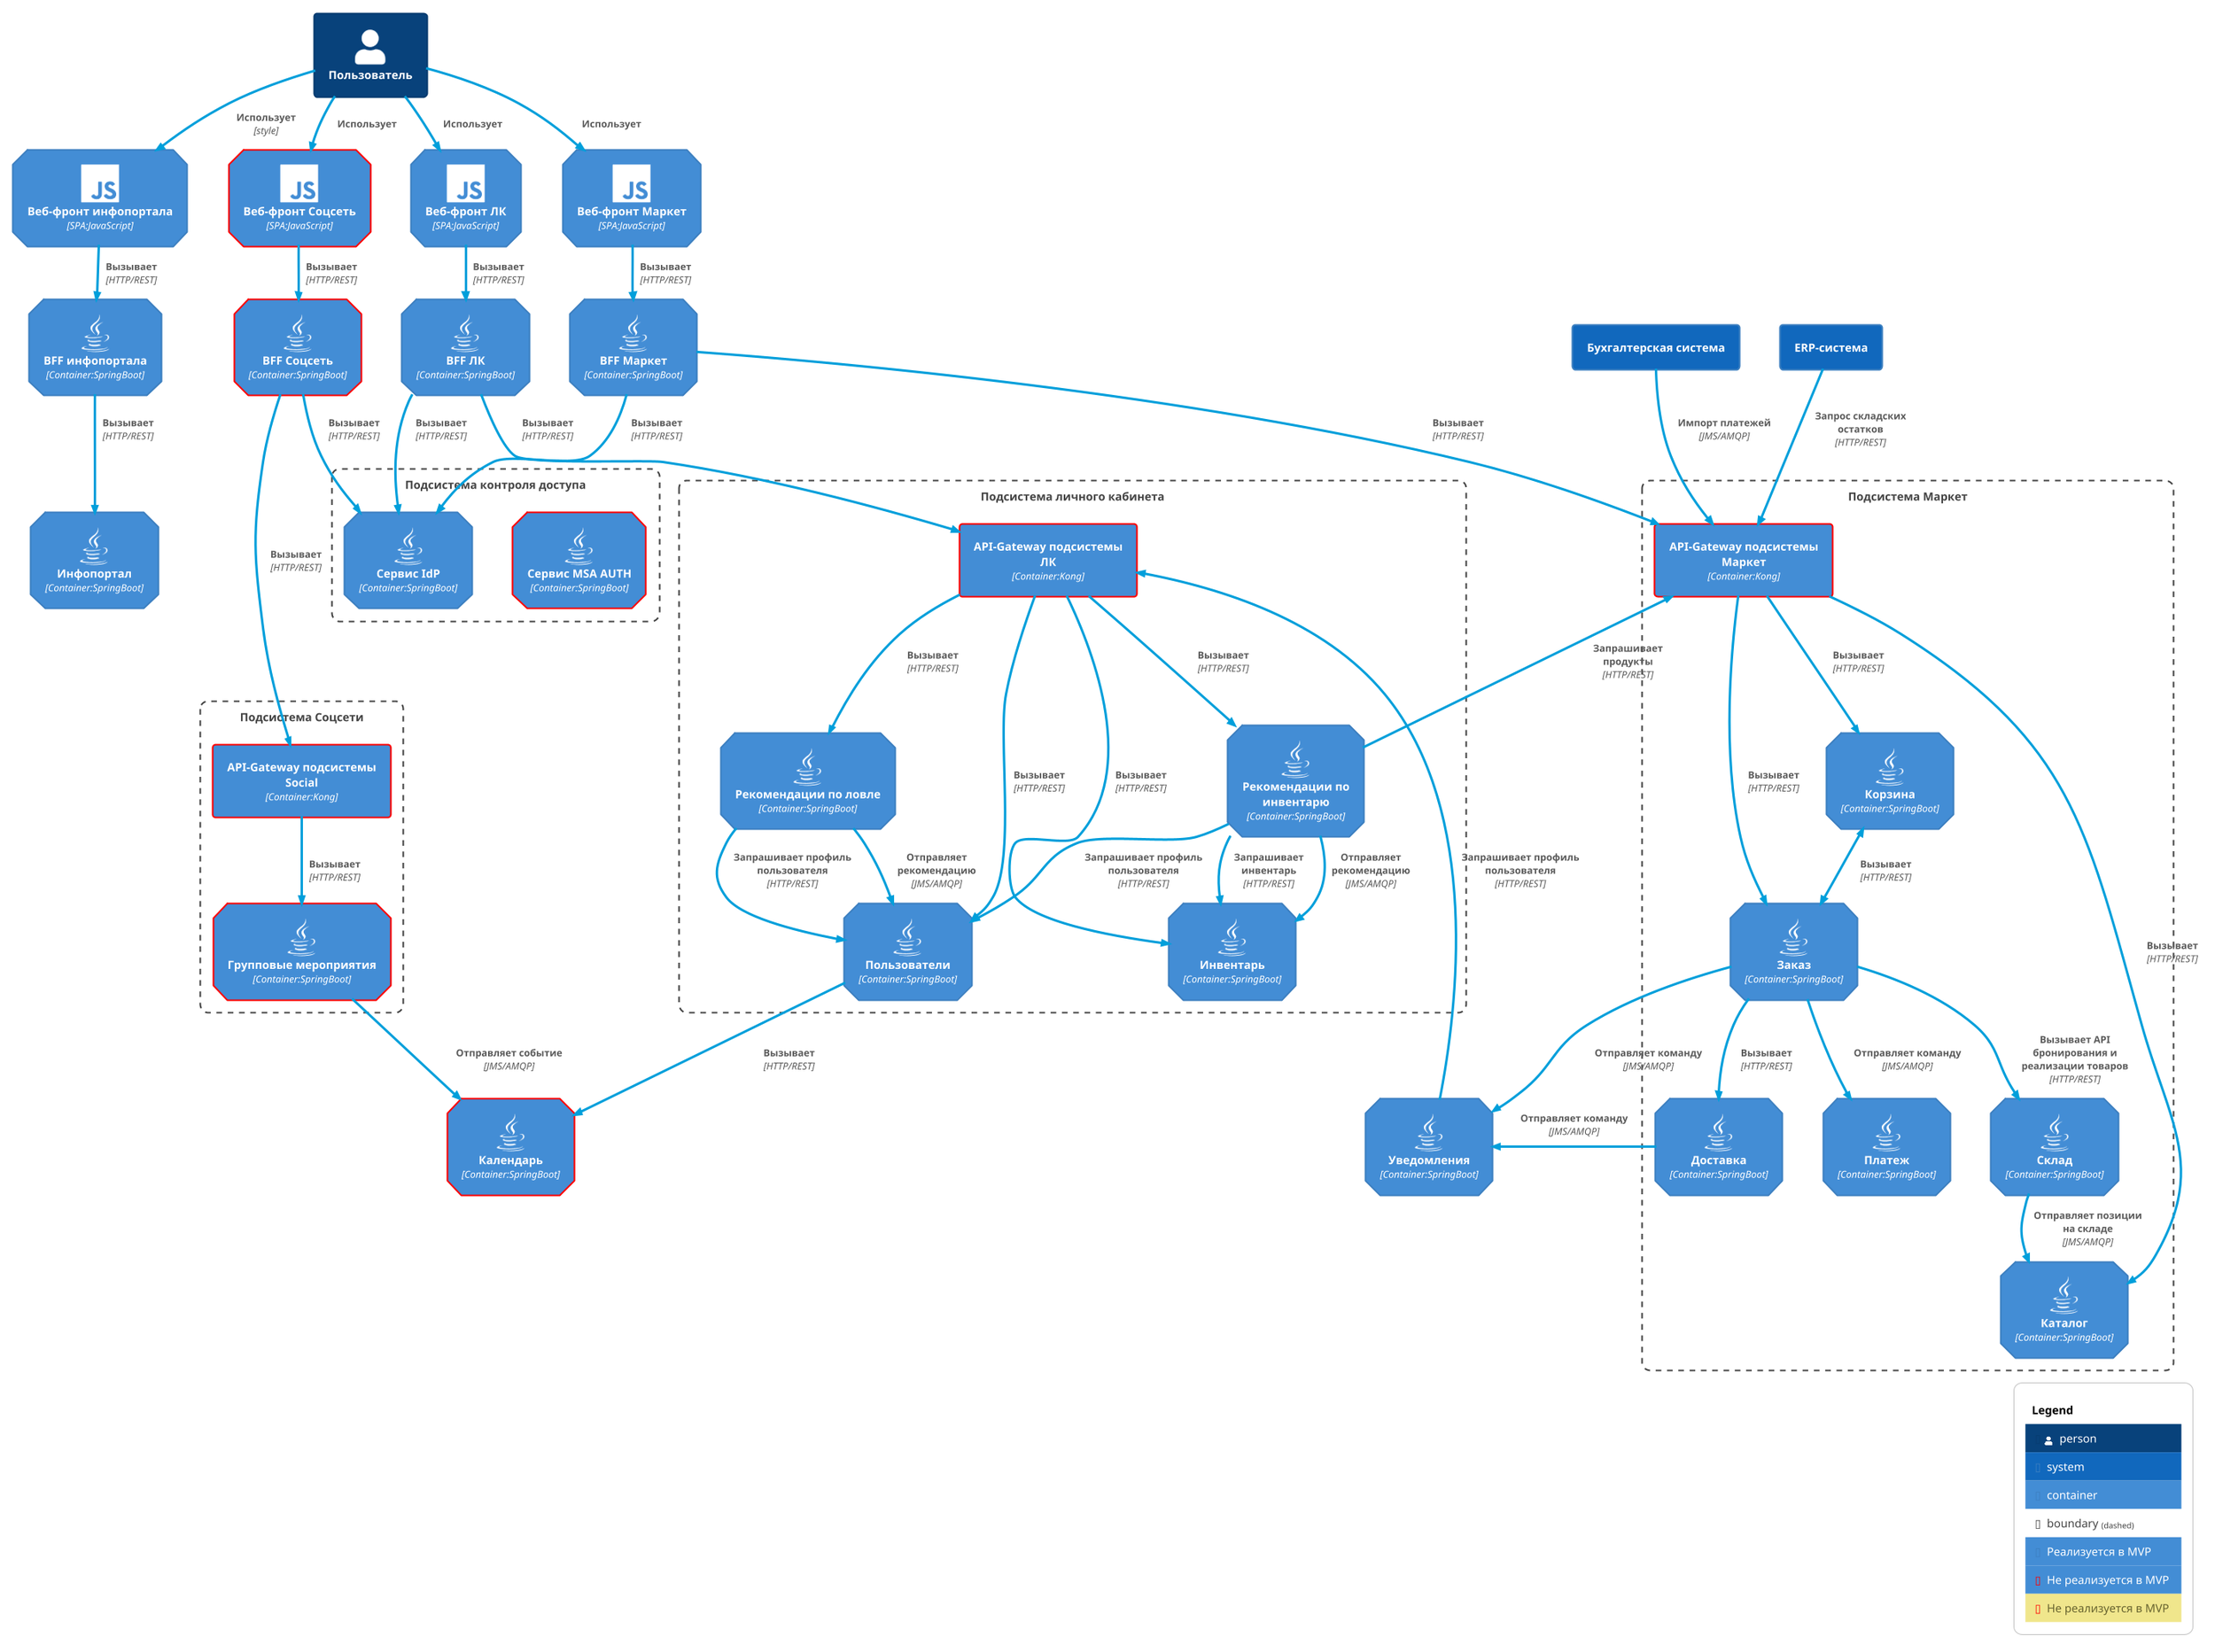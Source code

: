 @startuml
!include <C4/C4_Container>
!include <tupadr3/devicons2/chrome>
!include <tupadr3/devicons2/java>
!include <tupadr3/devicons2/javascript>

'LAYOUT_WITH_LEGEND()
'LAYOUT_LANDSCAPE()
'LAYOUT_LEFT_RIGHT()
'LAYOUT_TOP_DOWN()

!theme bluegray
skinparam backgroundColor white

HIDE_STEREOTYPE()

' If spaces are requested in the legend, legend text with space has to be defined (incl. all other additional details)
AddContainerTag("microService", $shape=EightSidedShape(), $legendText="Реализуется в MVP")
AddContainerTag("microServiceToBe", $shape=EightSidedShape(), $legendText="Не реализуется в MVP", $borderColor="red")
AddElementTag("serviceToBe", $legendText="Не реализуется в MVP", $borderColor="red")

'skinparam linetype ortho
'skinparam linetype polyline

'skinparam defaultFontSize 25
'skinparam arrowFontSize 20

skinparam nodesep 50
skinparam ranksep 10

Person(person, "Пользователь")
Container(WEB_UI_INFO, "Веб-фронт инфопортала", "SPA:JavaScript", $tags="microService", $sprite="javascript")
Container(WEB_UI_LK, "Веб-фронт ЛК", "SPA:JavaScript", $tags="microService", $sprite="javascript")
Container(WEB_UI_MARKET, "Веб-фронт Маркет", "SPA:JavaScript", $tags="microService", $sprite="javascript")
Container(WEB_UI_SOCIAL, "Веб-фронт Соцсеть", "SPA:JavaScript", $tags="microServiceToBe", $sprite="javascript")

Container(BFF_INFO, "BFF инфопортала", "Container:SpringBoot", $tags="microService", $sprite="java")
Container(BFF_LK, "BFF ЛК", "Container:SpringBoot", $tags="microService", $sprite="java")
Container(BFF_MARKET, "BFF Маркет", "Container:SpringBoot", $tags="microService", $sprite="java")
Container(BFF_SOCIAL, "BFF Соцсеть", "Container:SpringBoot", $tags="microServiceToBe", $sprite="java")

Container(CALENDAR, "Календарь", "Container:SpringBoot", $tags="microServiceToBe", $sprite="java")
Container(NOTIFICATION, "Уведомления", "Container:SpringBoot", $tags="microService", $sprite="java")
Container(INFOPORTAL, "Инфопортал", "Container:SpringBoot", $tags="microService", $sprite="java")

Boundary(ACCESS, "Подсистема контроля доступа"){
    Container(AUTH, "Сервис MSA AUTH", "Container:SpringBoot", $tags="microServiceToBe", $sprite="java")
    Container(IDP, "Сервис IdP", "Container:SpringBoot", $tags="microService", $sprite="java")
}

Boundary(LK, "Подсистема личного кабинета"){
    Container(API_Gateway_LK, "API-Gateway подсистемы ЛК", "Container:Kong", $tags="serviceToBe")
    Container(CUSTOMER, "Пользователи", "Container:SpringBoot", $tags="microService", $sprite="java")
    Container(INVENTORY, "Инвентарь", "Container:SpringBoot", $tags="microService", $sprite="java")
    Container(ADVICE_FISHING, "Рекомендации по ловле", "Container:SpringBoot", $tags="microService", $sprite="java")
    Container(ADVICE_INVENTORY, "Рекомендации по инвентарю", "Container:SpringBoot", $tags="microService", $sprite="java")
}

Boundary(MARKET, "Подсистема Маркет"){
    Container(API_Gateway_Market, "API-Gateway подсистемы Маркет", "Container:Kong", $tags="serviceToBe")
    Container(ORDER, "Заказ", "Container:SpringBoot", $tags="microService", $sprite="java")
    Container(CATALOGUE, "Каталог", "Container:SpringBoot", $tags="microService", $sprite="java")
    Container(WAREHOUSE, "Склад", "Container:SpringBoot", $tags="microService", $sprite="java")
    Container(BASKET, "Корзина", "Container:SpringBoot", $tags="microService", $sprite="java")
    Container(DELIVERY, "Доставка", "Container:SpringBoot", $tags="microService", $sprite="java")
    Container(INVOICE, "Платеж", "Container:SpringBoot", $tags="microService", $sprite="java")

    BiRel(BASKET, ORDER, "Вызывает", "HTTP/REST")
    Rel(ORDER, INVOICE, "Отправляет команду", "JMS/AMQP")
    Rel(ORDER, DELIVERY, "Вызывает", "HTTP/REST")
    Rel(ORDER, WAREHOUSE, "Вызывает API бронирования и реализации товаров", "HTTP/REST")
    Rel(WAREHOUSE, CATALOGUE, "Отправляет позиции на складе", "JMS/AMQP")
}

Boundary(SOCIAL, "Подсистема Соцсети"){
    Container(API_Gateway_Social, "API-Gateway подсистемы Social", "Container:Kong", $tags="serviceToBe")
    Container(GROUP_ACTIVITY, "Групповые мероприятия", "Container:SpringBoot", $tags="microServiceToBe", $sprite="java")
}

System(ERP, "ERP-система")
System(BUH, "Бухгалтерская система")

Rel(person, WEB_UI_INFO, "Использует", style)
Rel(person, WEB_UI_LK, "Использует")
Rel(person, WEB_UI_MARKET, "Использует")
Rel(person, WEB_UI_SOCIAL, "Использует")

Rel(WEB_UI_INFO, BFF_INFO, "Вызывает", "HTTP/REST")
Rel(WEB_UI_LK, BFF_LK, "Вызывает", "HTTP/REST")
Rel(WEB_UI_MARKET, BFF_MARKET, "Вызывает", "HTTP/REST")
Rel(WEB_UI_SOCIAL, BFF_SOCIAL, "Вызывает", "HTTP/REST")

Rel(BFF_LK, IDP, "Вызывает", "HTTP/REST")
Rel(BFF_MARKET, IDP, "Вызывает", "HTTP/REST")
Rel(BFF_SOCIAL, IDP, "Вызывает", "HTTP/REST")

Rel(BFF_LK, API_Gateway_LK, "Вызывает", "HTTP/REST")
Rel(BFF_MARKET, API_Gateway_Market, "Вызывает", "HTTP/REST")
Rel(BFF_SOCIAL, API_Gateway_Social, "Вызывает", "HTTP/REST")
Rel(BFF_INFO, INFOPORTAL, "Вызывает", "HTTP/REST")

Rel(API_Gateway_LK, INVENTORY, "Вызывает", "HTTP/REST")
Rel(API_Gateway_LK, CUSTOMER, "Вызывает", "HTTP/REST")
Rel(API_Gateway_LK, ADVICE_FISHING, "Вызывает", "HTTP/REST")
Rel(API_Gateway_LK, ADVICE_INVENTORY, "Вызывает", "HTTP/REST")
'Rel(API_Gateway_LK, AUTH, "Вызывает", "HTTP/REST")

Rel(API_Gateway_Market, CATALOGUE, "Вызывает", "HTTP/REST")
Rel(API_Gateway_Market, BASKET, "Вызывает", "HTTP/REST")
Rel(API_Gateway_Market, ORDER, "Вызывает", "HTTP/REST")
'Rel(API_Gateway_Market, AUTH, "Вызывает", "HTTP/REST")

Rel(API_Gateway_Social, GROUP_ACTIVITY, "Вызывает", "HTTP/REST")
'Rel(API_Gateway_Social, AUTH, "Вызывает", "HTTP/REST")

Rel(ORDER, NOTIFICATION, "Отправляет команду", "JMS/AMQP")
Rel(CUSTOMER, CALENDAR, "Вызывает", "HTTP/REST")

Rel(ERP, API_Gateway_Market, "Запрос складских остатков", "HTTP/REST")
Rel(BUH, API_Gateway_Market, "Импорт платежей", "JMS/AMQP")

Rel(NOTIFICATION, API_Gateway_LK, "Запрашивает профиль пользователя", "HTTP/REST")
Rel(DELIVERY, NOTIFICATION, "Отправляет команду", "JMS/AMQP")
Rel(GROUP_ACTIVITY, CALENDAR, "Отправляет событие", "JMS/AMQP")
Rel(ADVICE_INVENTORY, API_Gateway_Market, "Запрашивает продукты", "HTTP/REST")

Rel(ADVICE_FISHING, CUSTOMER, "Запрашивает профиль пользователя", "HTTP/REST")
Rel(ADVICE_INVENTORY, CUSTOMER, "Запрашивает профиль пользователя", "HTTP/REST")
Rel(ADVICE_INVENTORY, INVENTORY, "Запрашивает инвентарь", "HTTP/REST")
Rel(ADVICE_INVENTORY, INVENTORY, "Отправляет рекомендацию", "JMS/AMQP")
Rel(ADVICE_FISHING, CUSTOMER, "Отправляет рекомендацию", "JMS/AMQP")

SHOW_LEGEND()
@enduml